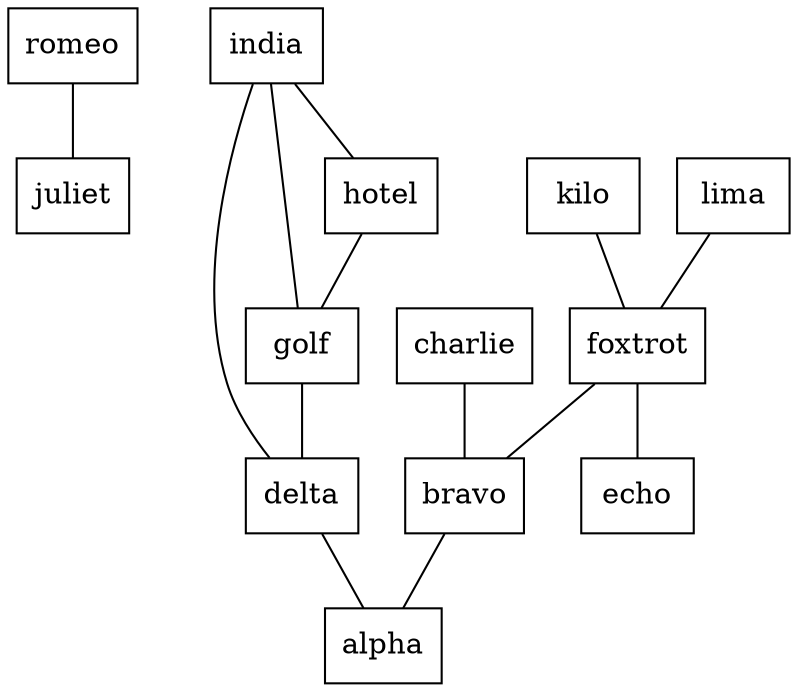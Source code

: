 digraph G {
  romeo [fillcolor="#0003E8", label="romeo", shape=box, ];
  india [fillcolor="#0003E8", label="india", shape=box, ];
  charlie [fillcolor="#0003E8", label="charlie", shape=box, ];
  kilo [fillcolor="#0003E8", label="kilo", shape=box, ];
  bravo [fillcolor="#0003E8", label="bravo", shape=box, ];
  foxtrot [fillcolor="#0003E8", label="foxtrot", shape=box, ];
  delta [fillcolor="#0003E8", label="delta", shape=box, ];
  juliet [fillcolor="#0003E8", label="juliet", shape=box, ];
  golf [fillcolor="#0003E8", label="golf", shape=box, ];
  alpha [fillcolor="#0003E8", label="alpha", shape=box, ];
  hotel [fillcolor="#0003E8", label="hotel", shape=box, ];
  lima [fillcolor="#0003E8", label="lima", shape=box, ];
  echo [fillcolor="#0003E8", label="echo", shape=box, ];
  
  
  romeo -> juliet [dir=none, ];
  india -> delta [dir=none, ];
  india -> golf [dir=none, ];
  india -> hotel [dir=none, ];
  charlie -> bravo [dir=none, ];
  kilo -> foxtrot [dir=none, ];
  bravo -> alpha [dir=none, ];
  foxtrot -> bravo [dir=none, ];
  foxtrot -> echo [dir=none, ];
  delta -> alpha [dir=none, ];
  golf -> delta [dir=none, ];
  hotel -> golf [dir=none, ];
  lima -> foxtrot [dir=none, ];
  
  }